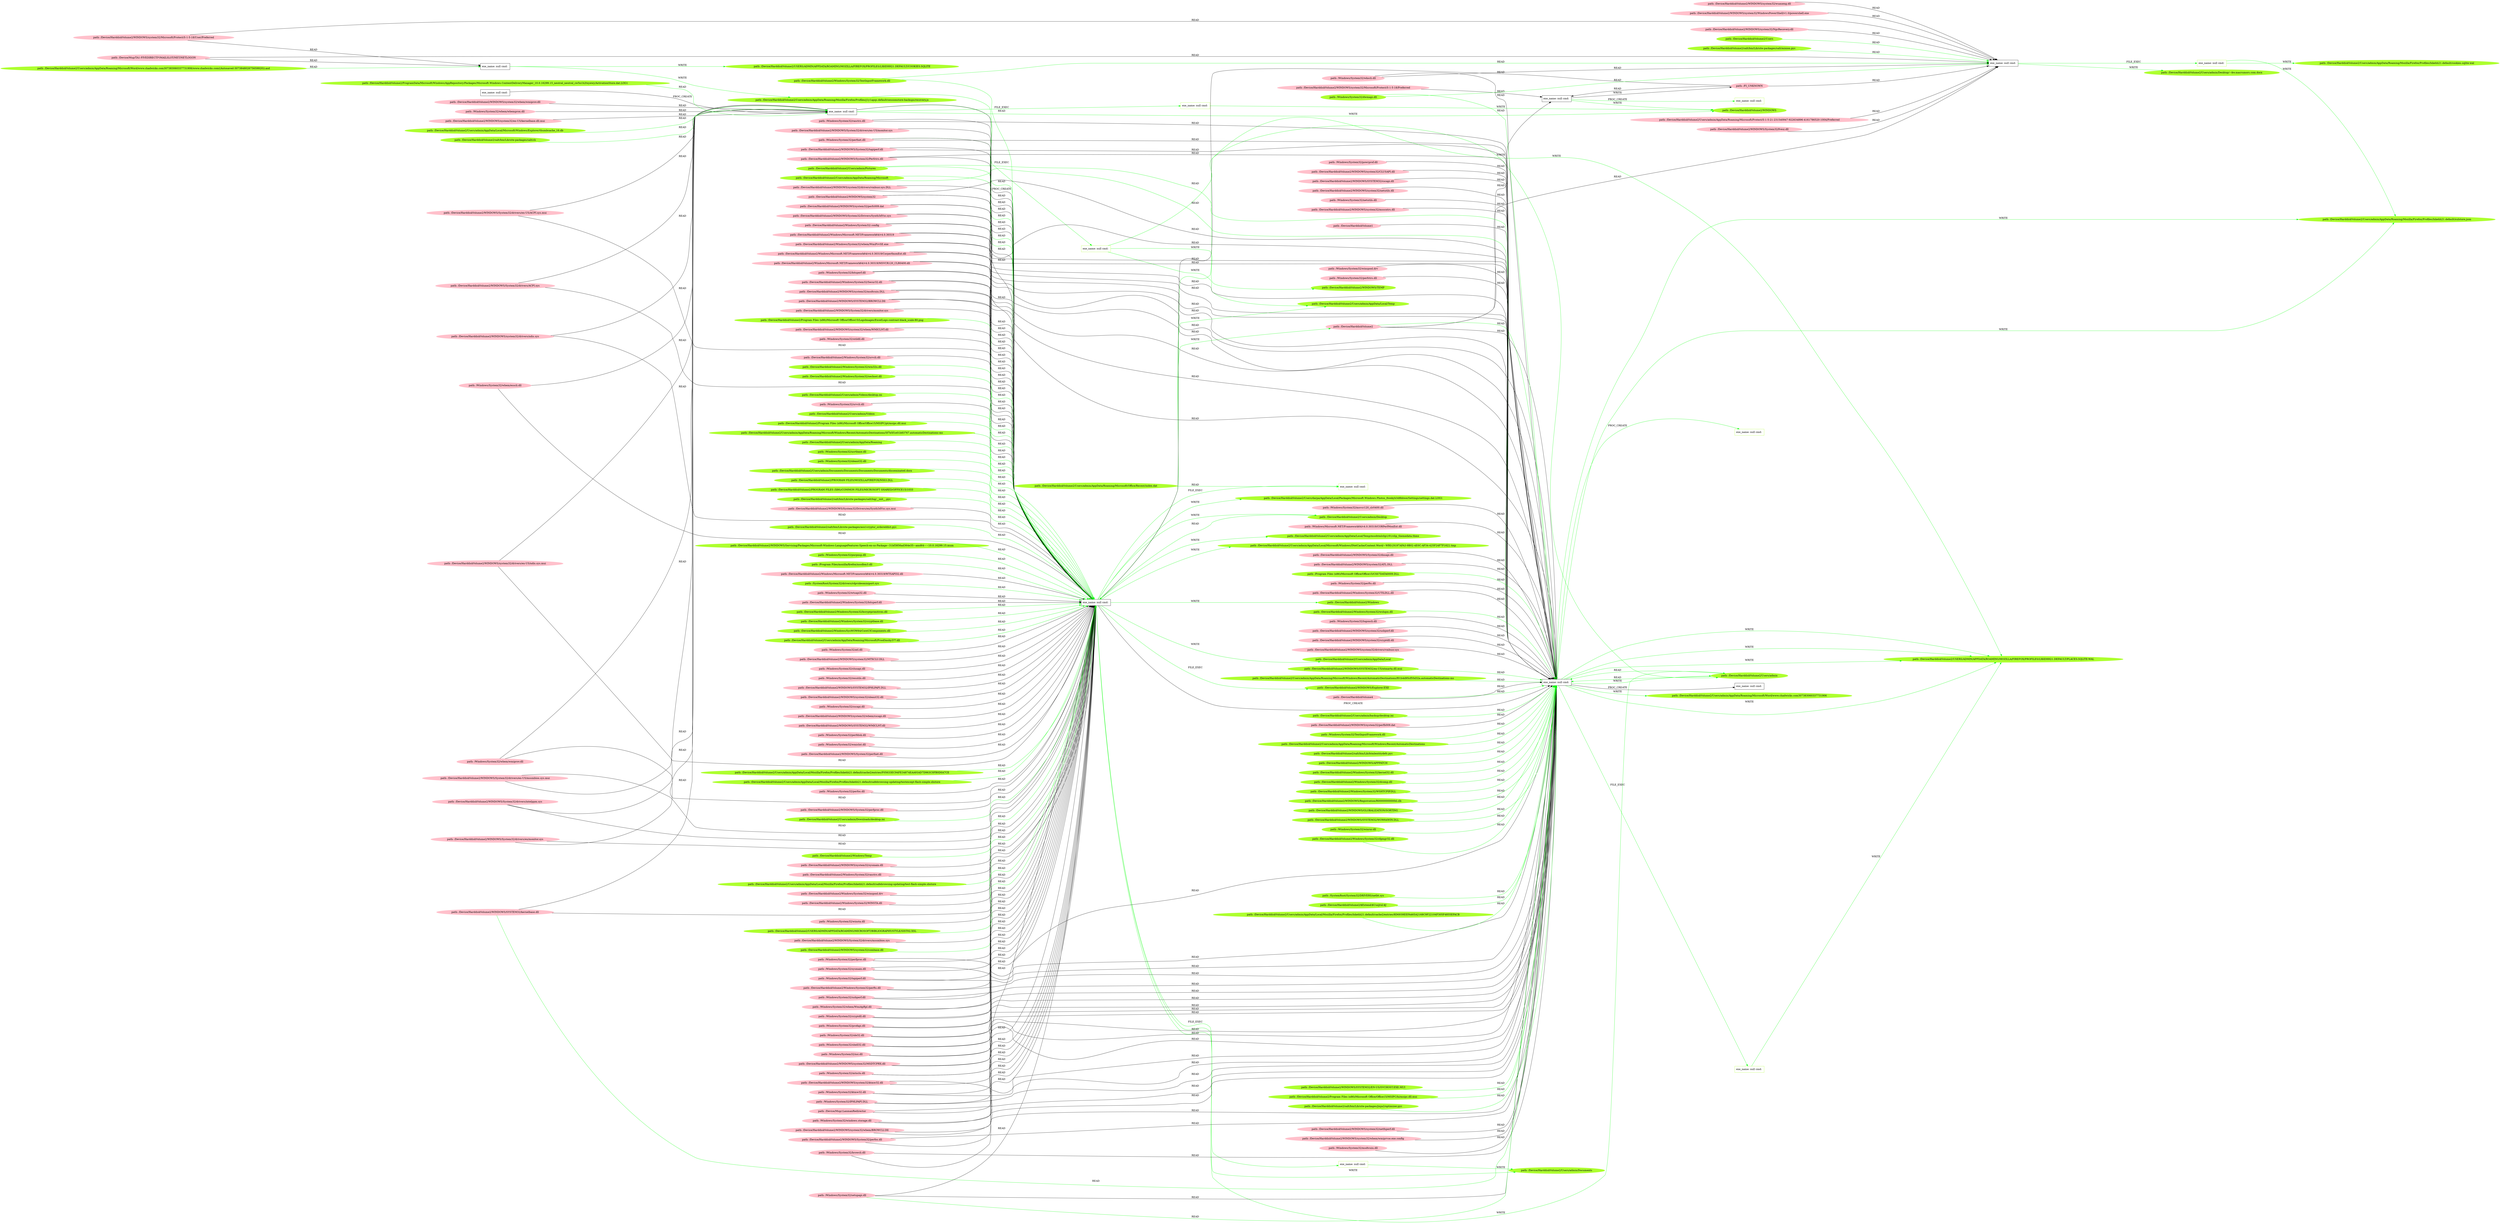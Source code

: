 digraph {
	rankdir=LR
	139 [label="exe_name: null cmd: " color=black shape=box style=solid]
	423 [label="exe_name: null cmd: " color=greenyellow shape=box style=solid]
	139 -> 423 [label=FILE_EXEC color=green]
	144 [label="exe_name: null cmd: " color=black shape=box style=solid]
	431 [label="exe_name: null cmd: " color=greenyellow shape=box style=solid]
	144 -> 431 [label=FILE_EXEC color=green]
	144 [label="exe_name: null cmd: " color=black shape=box style=solid]
	435 [label="exe_name: null cmd: " color=greenyellow shape=box style=solid]
	144 -> 435 [label=FILE_EXEC color=green]
	28 [label="exe_name: null cmd: " color=black shape=box style=solid]
	442 [label="exe_name: null cmd: " color=greenyellow shape=box style=solid]
	28 -> 442 [label=FILE_EXEC color=green]
	28 [label="exe_name: null cmd: " color=black shape=box style=solid]
	454 [label="exe_name: null cmd: " color=greenyellow shape=box style=solid]
	28 -> 454 [label=FILE_EXEC color=green]
	0 [label="exe_name: null cmd: " color=black shape=box style=solid]
	496 [label="exe_name: null cmd: " color=greenyellow shape=box style=solid]
	0 -> 496 [label=FILE_EXEC color=green]
	418 [label="path: /Device/HarddiskVolume2/Users/admin/AppData/Roaming/Mozilla/Firefox/Profiles/j1y1apqs.default/sessionstore-backups/recovery.js" color=greenyellow shape=oval style=filled]
	28 [label="exe_name: null cmd: " color=black shape=box style=solid]
	418 -> 28 [label=READ color=green]
	129 [label="exe_name: null cmd: " color=black shape=box style=solid]
	418 [label="path: /Device/HarddiskVolume2/Users/admin/AppData/Roaming/Mozilla/Firefox/Profiles/j1y1apqs.default/sessionstore-backups/recovery.js" color=greenyellow shape=oval style=filled]
	129 -> 418 [label=WRITE color=green]
	433 [label="path: /Device/HarddiskVolume2/Users/admin" color=greenyellow shape=oval style=filled]
	0 [label="exe_name: null cmd: " color=black shape=box style=solid]
	433 -> 0 [label=READ color=green]
	366 [label="path: /Device/HarddiskVolume2" color=pink shape=oval style=filled]
	0 [label="exe_name: null cmd: " color=black shape=box style=solid]
	366 -> 0 [label=READ color=green]
	520 [label="path: /Device/HarddiskVolume2/Users/admin/AppData/Roaming/Microsoft/Windows/Recent/AutomaticDestinations/f01b4d95cf55d32a.automaticDestinations-ms" color=greenyellow shape=oval style=filled]
	0 [label="exe_name: null cmd: " color=black shape=box style=solid]
	520 -> 0 [label=READ color=green]
	347 [label="path: /Device/HarddiskVolume2/WINDOWS/system32/Microsoft/Protect/S-1-5-18/User/Preferred" color=pink shape=oval style=filled]
	129 [label="exe_name: null cmd: " color=black shape=box style=solid]
	347 -> 129 [label=READ color=black]
	464 [label="path: /Device/HarddiskVolume2/WINDOWS/system32/combase.dll" color=greenyellow shape=oval style=filled]
	28 [label="exe_name: null cmd: " color=black shape=box style=solid]
	464 -> 28 [label=READ color=green]
	318 [label="path: /Windows/System32/perfnet.dll" color=pink shape=oval style=filled]
	28 [label="exe_name: null cmd: " color=black shape=box style=solid]
	318 -> 28 [label=READ color=green]
	55 [label="exe_name: null cmd: " color=black shape=box style=solid]
	144 [label="exe_name: null cmd: " color=black shape=box style=solid]
	55 -> 144 [label=PROC_CREATE color=black]
	347 [label="path: /Device/HarddiskVolume2/WINDOWS/system32/Microsoft/Protect/S-1-5-18/User/Preferred" color=pink shape=oval style=filled]
	139 [label="exe_name: null cmd: " color=black shape=box style=solid]
	347 -> 139 [label=READ color=black]
	410 [label="path: /Device/HarddiskVolume2/WINDOWS/system32/wbem/wmiprov.dll" color=pink shape=oval style=filled]
	144 [label="exe_name: null cmd: " color=black shape=box style=solid]
	410 -> 144 [label=READ color=black]
	181 [label="path: /Windows/System32/wbem/wmiprov.dll" color=pink shape=oval style=filled]
	144 [label="exe_name: null cmd: " color=black shape=box style=solid]
	181 -> 144 [label=READ color=black]
	256 [label="path: /Windows/System32/wbem/wbemprox.dll" color=pink shape=oval style=filled]
	144 [label="exe_name: null cmd: " color=black shape=box style=solid]
	256 -> 144 [label=READ color=black]
	281 [label="path: /Device/HarddiskVolume2/WINDOWS/SYSTEM32/kernelbase.dll" color=pink shape=oval style=filled]
	144 [label="exe_name: null cmd: " color=black shape=box style=solid]
	281 -> 144 [label=READ color=black]
	251 [label="path: /Device/HarddiskVolume2/WINDOWS/System32/drivers/en-US/ACPI.sys.mui" color=pink shape=oval style=filled]
	144 [label="exe_name: null cmd: " color=black shape=box style=solid]
	251 -> 144 [label=READ color=black]
	334 [label="path: /Device/HarddiskVolume2/WINDOWS/System32/drivers/ACPI.sys" color=pink shape=oval style=filled]
	144 [label="exe_name: null cmd: " color=black shape=box style=solid]
	334 -> 144 [label=READ color=black]
	387 [label="path: /Device/HarddiskVolume2/WINDOWS/system32/en-US/kernelbase.dll.mui" color=pink shape=oval style=filled]
	144 [label="exe_name: null cmd: " color=black shape=box style=solid]
	387 -> 144 [label=READ color=black]
	193 [label="path: /Device/HarddiskVolume2/WINDOWS/system32/drivers/ndis.sys" color=pink shape=oval style=filled]
	144 [label="exe_name: null cmd: " color=black shape=box style=solid]
	193 -> 144 [label=READ color=black]
	405 [label="path: /Device/HarddiskVolume2/WINDOWS/system32/drivers/en-US/ndis.sys.mui" color=pink shape=oval style=filled]
	144 [label="exe_name: null cmd: " color=black shape=box style=solid]
	405 -> 144 [label=READ color=black]
	338 [label="path: /Device/HarddiskVolume2/WINDOWS/System32/drivers/en-US/mssmbios.sys.mui" color=pink shape=oval style=filled]
	144 [label="exe_name: null cmd: " color=black shape=box style=solid]
	338 -> 144 [label=READ color=black]
	397 [label="path: /Device/HarddiskVolume2/WINDOWS/System32/drivers/intelppm.sys" color=pink shape=oval style=filled]
	144 [label="exe_name: null cmd: " color=black shape=box style=solid]
	397 -> 144 [label=READ color=black]
	233 [label="path: /Device/HarddiskVolume2/WINDOWS/System32/drivers/en/monitor.sys" color=pink shape=oval style=filled]
	144 [label="exe_name: null cmd: " color=black shape=box style=solid]
	233 -> 144 [label=READ color=black]
	216 [label="path: /Device/HarddiskVolume4" color=pink shape=oval style=filled]
	0 [label="exe_name: null cmd: " color=black shape=box style=solid]
	216 -> 0 [label=READ color=green]
	492 [label="path: /Device/HarddiskVolume2/Users/admin/backup/desktop.ini" color=greenyellow shape=oval style=filled]
	0 [label="exe_name: null cmd: " color=black shape=box style=solid]
	492 -> 0 [label=READ color=green]
	421 [label="path: /Device/HarddiskVolume2/Windows/System32/TextInputFramework.dll" color=greenyellow shape=oval style=filled]
	139 [label="exe_name: null cmd: " color=black shape=box style=solid]
	421 -> 139 [label=READ color=green]
	532 [label="path: /Windows/System32/TextInputFramework.dll" color=greenyellow shape=oval style=filled]
	0 [label="exe_name: null cmd: " color=black shape=box style=solid]
	532 -> 0 [label=READ color=green]
	445 [label="path: /Device/HarddiskVolume2/Windows/System32/win32u.dll" color=greenyellow shape=oval style=filled]
	28 [label="exe_name: null cmd: " color=black shape=box style=solid]
	445 -> 28 [label=READ color=green]
	366 [label="path: /Device/HarddiskVolume2" color=pink shape=oval style=filled]
	139 [label="exe_name: null cmd: " color=black shape=box style=solid]
	366 -> 139 [label=READ color=black]
	281 [label="path: /Device/HarddiskVolume2/WINDOWS/SYSTEM32/kernelbase.dll" color=pink shape=oval style=filled]
	0 [label="exe_name: null cmd: " color=black shape=box style=solid]
	281 -> 0 [label=READ color=green]
	441 [label="path: /Device/HarddiskVolume2/Windows/System32/sechost.dll" color=greenyellow shape=oval style=filled]
	28 [label="exe_name: null cmd: " color=black shape=box style=solid]
	441 -> 28 [label=READ color=green]
	54 [label="path: /Device/HarddiskVolume2/WINDOWS/system32/Microsoft/Protect/S-1-5-18/Preferred" color=pink shape=oval style=filled]
	142 [label="exe_name: null cmd: " color=black shape=box style=solid]
	54 -> 142 [label=READ color=black]
	344 [label="path: /Windows/System32/wbem/esscli.dll" color=pink shape=oval style=filled]
	144 [label="exe_name: null cmd: " color=black shape=box style=solid]
	344 -> 144 [label=READ color=black]
	511 [label="path: /Device/HarddiskVolume2/Users/admin/AppData/Roaming/Microsoft/Windows/Recent/AutomaticDestinations" color=greenyellow shape=oval style=filled]
	0 [label="exe_name: null cmd: " color=black shape=box style=solid]
	511 -> 0 [label=READ color=green]
	469 [label="path: /Device/HarddiskVolume2/Users/admin/Videos/desktop.ini" color=greenyellow shape=oval style=filled]
	28 [label="exe_name: null cmd: " color=black shape=box style=solid]
	469 -> 28 [label=READ color=green]
	487 [label="path: /Device/HarddiskVolume2/Users/admin/Pictures" color=greenyellow shape=oval style=filled]
	0 [label="exe_name: null cmd: " color=black shape=box style=solid]
	487 -> 0 [label=READ color=green]
	341 [label="path: /Device/HarddiskVolume2/Users/admin/AppData/Roaming/Microsoft/Protect/S-1-5-21-231540947-922634896-4161786520-1004/Preferred" color=pink shape=oval style=filled]
	139 [label="exe_name: null cmd: " color=black shape=box style=solid]
	341 -> 139 [label=READ color=black]
	485 [label="path: /Device/HarddiskVolume2/Users/admin/Videos" color=greenyellow shape=oval style=filled]
	28 [label="exe_name: null cmd: " color=black shape=box style=solid]
	485 -> 28 [label=READ color=green]
	487 [label="path: /Device/HarddiskVolume2/Users/admin/Pictures" color=greenyellow shape=oval style=filled]
	28 [label="exe_name: null cmd: " color=black shape=box style=solid]
	487 -> 28 [label=READ color=green]
	495 [label="path: /Device/HarddiskVolume2/WINDOWS/APPPATCH" color=greenyellow shape=oval style=filled]
	0 [label="exe_name: null cmd: " color=black shape=box style=solid]
	495 -> 0 [label=READ color=green]
	517 [label="path: /Device/HarddiskVolume2/Windows/System32/kernel32.dll" color=greenyellow shape=oval style=filled]
	0 [label="exe_name: null cmd: " color=black shape=box style=solid]
	517 -> 0 [label=READ color=green]
	491 [label="path: /Device/HarddiskVolume2/Windows/System32/dcomp.dll" color=greenyellow shape=oval style=filled]
	0 [label="exe_name: null cmd: " color=black shape=box style=solid]
	491 -> 0 [label=READ color=green]
	38 [label="path: /Device/HarddiskVolume2/WINDOWS/System32/fveui.dll" color=pink shape=oval style=filled]
	139 [label="exe_name: null cmd: " color=black shape=box style=solid]
	38 -> 139 [label=READ color=black]
	36 [label="path: /Device/HarddiskVolume2/WINDOWS/system32/wuaueng.dll" color=pink shape=oval style=filled]
	139 [label="exe_name: null cmd: " color=black shape=box style=solid]
	36 -> 139 [label=READ color=black]
	83 [label="path: /Device/HarddiskVolume2/WINDOWS/system32/WindowsPowerShell/v1.0/powershell.exe" color=pink shape=oval style=filled]
	139 [label="exe_name: null cmd: " color=black shape=box style=solid]
	83 -> 139 [label=READ color=black]
	33 [label="path: /Device/HarddiskVolume2/WINDOWS/system32/NgcRecovery.dll" color=pink shape=oval style=filled]
	139 [label="exe_name: null cmd: " color=black shape=box style=solid]
	33 -> 139 [label=READ color=black]
	382 [label="path: /Windows/System32/wkscli.dll" color=pink shape=oval style=filled]
	139 [label="exe_name: null cmd: " color=black shape=box style=solid]
	382 -> 139 [label=READ color=black]
	354 [label="path: /Device/Mup/TA1-FIVEDIRECTI*/MAILSLOT/NET/NETLOGON" color=pink shape=oval style=filled]
	139 [label="exe_name: null cmd: " color=black shape=box style=solid]
	354 -> 139 [label=READ color=black]
	438 [label="path: /Device/HarddiskVolume2/Users/admin/AppData/Local/Microsoft/Windows/Explorer/thumbcache_16.db" color=greenyellow shape=oval style=filled]
	144 [label="exe_name: null cmd: " color=black shape=box style=solid]
	438 -> 144 [label=READ color=green]
	359 [label="path: /FI_UNKNOWN" color=pink shape=oval style=filled]
	139 [label="exe_name: null cmd: " color=black shape=box style=solid]
	359 -> 139 [label=READ color=black]
	475 [label="path: /Device/HarddiskVolume2/Users/admin/AppData/Roaming/Microsoft" color=greenyellow shape=oval style=filled]
	0 [label="exe_name: null cmd: " color=black shape=box style=solid]
	475 -> 0 [label=READ color=green]
	462 [label="path: /Device/HarddiskVolume2/Users/admin/AppData/Roaming/Microsoft/Windows/Recent/AutomaticDestinations/5f7b5f1e01b83767.automaticDestinations-ms" color=greenyellow shape=oval style=filled]
	28 [label="exe_name: null cmd: " color=black shape=box style=solid]
	462 -> 28 [label=READ color=green]
	499 [label="path: /Device/HarddiskVolume2/Windows/System32/WSHTCPIP.DLL" color=greenyellow shape=oval style=filled]
	0 [label="exe_name: null cmd: " color=black shape=box style=solid]
	499 -> 0 [label=READ color=green]
	144 [label="exe_name: null cmd: " color=black shape=box style=solid]
	28 [label="exe_name: null cmd: " color=black shape=box style=solid]
	144 -> 28 [label=PROC_CREATE color=black]
	475 [label="path: /Device/HarddiskVolume2/Users/admin/AppData/Roaming/Microsoft" color=greenyellow shape=oval style=filled]
	28 [label="exe_name: null cmd: " color=black shape=box style=solid]
	475 -> 28 [label=READ color=green]
	419 [label="path: /Device/HarddiskVolume2/Users" color=greenyellow shape=oval style=filled]
	139 [label="exe_name: null cmd: " color=black shape=box style=solid]
	419 -> 139 [label=READ color=green]
	476 [label="path: /Device/HarddiskVolume2/Users/admin/AppData/Roaming" color=greenyellow shape=oval style=filled]
	28 [label="exe_name: null cmd: " color=black shape=box style=solid]
	476 -> 28 [label=READ color=green]
	366 [label="path: /Device/HarddiskVolume2" color=pink shape=oval style=filled]
	142 [label="exe_name: null cmd: " color=black shape=box style=solid]
	366 -> 142 [label=READ color=black]
	504 [label="path: /Device/HarddiskVolume2/WINDOWS/GLOBALIZATION/SORTING" color=greenyellow shape=oval style=filled]
	0 [label="exe_name: null cmd: " color=black shape=box style=solid]
	504 -> 0 [label=READ color=green]
	482 [label="path: /Windows/System32/ucrtbase.dll" color=greenyellow shape=oval style=filled]
	28 [label="exe_name: null cmd: " color=black shape=box style=solid]
	482 -> 28 [label=READ color=green]
	459 [label="path: /Windows/System32/oleaut32.dll" color=greenyellow shape=oval style=filled]
	28 [label="exe_name: null cmd: " color=black shape=box style=solid]
	459 -> 28 [label=READ color=green]
	142 [label="exe_name: null cmd: " color=black shape=box style=solid]
	359 [label="path: /FI_UNKNOWN" color=pink shape=oval style=filled]
	142 -> 359 [label=WRITE color=black]
	359 [label="path: /FI_UNKNOWN" color=pink shape=oval style=filled]
	142 [label="exe_name: null cmd: " color=black shape=box style=solid]
	359 -> 142 [label=READ color=black]
	171 [label="path: /Device/HarddiskVolume2/WINDOWS/system32/drivers/vmbusr.sys.DLL" color=pink shape=oval style=filled]
	28 [label="exe_name: null cmd: " color=black shape=box style=solid]
	171 -> 28 [label=READ color=black]
	197 [label="path: /Device/HarddiskVolume2/WINDOWS/system32" color=pink shape=oval style=filled]
	28 [label="exe_name: null cmd: " color=black shape=box style=solid]
	197 -> 28 [label=READ color=black]
	271 [label="path: /Device/HarddiskVolume2/WINDOWS/system32/perfc009.dat" color=pink shape=oval style=filled]
	28 [label="exe_name: null cmd: " color=black shape=box style=solid]
	271 -> 28 [label=READ color=black]
	322 [label="path: /Device/HarddiskVolume2/WINDOWS/System32/Drivers/Synth3dVsc.sys" color=pink shape=oval style=filled]
	28 [label="exe_name: null cmd: " color=black shape=box style=solid]
	322 -> 28 [label=READ color=black]
	333 [label="path: /Device/HarddiskVolume2/WINDOWS/System32/Drivers/en/Synth3dVsc.sys.mui" color=pink shape=oval style=filled]
	28 [label="exe_name: null cmd: " color=black shape=box style=solid]
	333 -> 28 [label=READ color=black]
	375 [label="path: /Device/HarddiskVolume2/Windows/System32/.config" color=pink shape=oval style=filled]
	28 [label="exe_name: null cmd: " color=black shape=box style=solid]
	375 -> 28 [label=READ color=black]
	211 [label="path: /Device/HarddiskVolume2/Windows/Microsoft.NET/Framework64/v4.0.30319" color=pink shape=oval style=filled]
	28 [label="exe_name: null cmd: " color=black shape=box style=solid]
	211 -> 28 [label=READ color=black]
	312 [label="path: /Device/HarddiskVolume2/Windows/System32/wbem/WmiPrvSE.exe" color=pink shape=oval style=filled]
	28 [label="exe_name: null cmd: " color=black shape=box style=solid]
	312 -> 28 [label=READ color=black]
	288 [label="path: /Device/HarddiskVolume2/Windows/Microsoft.NET/Framework64/v4.0.30319/CorperfmonExt.dll" color=pink shape=oval style=filled]
	28 [label="exe_name: null cmd: " color=black shape=box style=solid]
	288 -> 28 [label=READ color=black]
	47 [label="path: /Device/HarddiskVolume2/Windows/Microsoft.NET/Framework64/v4.0.30319/WTSAPI32.dll" color=pink shape=oval style=filled]
	28 [label="exe_name: null cmd: " color=black shape=box style=solid]
	47 -> 28 [label=READ color=black]
	286 [label="path: /Device/HarddiskVolume2/Windows/Microsoft.NET/Framework64/v4.0.30319/MSVCR120_CLR0400.dll" color=pink shape=oval style=filled]
	28 [label="exe_name: null cmd: " color=black shape=box style=solid]
	286 -> 28 [label=READ color=black]
	122 [label="path: /Windows/System32/wtsapi32.dll" color=pink shape=oval style=filled]
	28 [label="exe_name: null cmd: " color=black shape=box style=solid]
	122 -> 28 [label=READ color=black]
	295 [label="path: /Device/HarddiskVolume2/Windows/System32/bitsperf.dll" color=pink shape=oval style=filled]
	28 [label="exe_name: null cmd: " color=black shape=box style=solid]
	295 -> 28 [label=READ color=black]
	167 [label="path: /Windows/System32/bitsperf.dll" color=pink shape=oval style=filled]
	28 [label="exe_name: null cmd: " color=black shape=box style=solid]
	167 -> 28 [label=READ color=black]
	191 [label="path: /Device/HarddiskVolume2/Windows/System32/Secur32.dll" color=pink shape=oval style=filled]
	28 [label="exe_name: null cmd: " color=black shape=box style=solid]
	191 -> 28 [label=READ color=black]
	324 [label="path: /Device/HarddiskVolume2/WINDOWS/system32/msdtcuiu.DLL" color=pink shape=oval style=filled]
	28 [label="exe_name: null cmd: " color=black shape=box style=solid]
	324 -> 28 [label=READ color=black]
	163 [label="path: /Windows/System32/windows.storage.dll" color=pink shape=oval style=filled]
	28 [label="exe_name: null cmd: " color=black shape=box style=solid]
	163 -> 28 [label=READ color=black]
	189 [label="path: /Windows/System32/profapi.dll" color=pink shape=oval style=filled]
	28 [label="exe_name: null cmd: " color=black shape=box style=solid]
	189 -> 28 [label=READ color=black]
	284 [label="path: /Windows/System32/ole32.dll" color=pink shape=oval style=filled]
	28 [label="exe_name: null cmd: " color=black shape=box style=solid]
	284 -> 28 [label=READ color=black]
	316 [label="path: /Windows/System32/shell32.dll" color=pink shape=oval style=filled]
	28 [label="exe_name: null cmd: " color=black shape=box style=solid]
	316 -> 28 [label=READ color=black]
	231 [label="path: /Windows/System32/nsi.dll" color=pink shape=oval style=filled]
	28 [label="exe_name: null cmd: " color=black shape=box style=solid]
	231 -> 28 [label=READ color=black]
	205 [label="path: /Device/HarddiskVolume2/WINDOWS/system32/MSDTCPRX.dll" color=pink shape=oval style=filled]
	28 [label="exe_name: null cmd: " color=black shape=box style=solid]
	205 -> 28 [label=READ color=black]
	379 [label="path: /Windows/System32/atl.dll" color=pink shape=oval style=filled]
	28 [label="exe_name: null cmd: " color=black shape=box style=solid]
	379 -> 28 [label=READ color=black]
	199 [label="path: /Device/HarddiskVolume2/WINDOWS/system32/MTXCLU.DLL" color=pink shape=oval style=filled]
	28 [label="exe_name: null cmd: " color=black shape=box style=solid]
	199 -> 28 [label=READ color=black]
	390 [label="path: /Windows/System32/mtxclu.dll" color=pink shape=oval style=filled]
	28 [label="exe_name: null cmd: " color=black shape=box style=solid]
	390 -> 28 [label=READ color=black]
	145 [label="path: /Windows/System32/clusapi.dll" color=pink shape=oval style=filled]
	28 [label="exe_name: null cmd: " color=black shape=box style=solid]
	145 -> 28 [label=READ color=black]
	217 [label="path: /Device/HarddiskVolume2/WINDOWS/system32/ktmw32.dll" color=pink shape=oval style=filled]
	28 [label="exe_name: null cmd: " color=black shape=box style=solid]
	217 -> 28 [label=READ color=black]
	219 [label="path: /Windows/System32/resutils.dll" color=pink shape=oval style=filled]
	28 [label="exe_name: null cmd: " color=black shape=box style=solid]
	219 -> 28 [label=READ color=black]
	267 [label="path: /Windows/System32/ktmw32.dll" color=pink shape=oval style=filled]
	28 [label="exe_name: null cmd: " color=black shape=box style=solid]
	267 -> 28 [label=READ color=black]
	175 [label="path: /Windows/System32/IPHLPAPI.DLL" color=pink shape=oval style=filled]
	28 [label="exe_name: null cmd: " color=black shape=box style=solid]
	175 -> 28 [label=READ color=black]
	309 [label="path: /Device/HarddiskVolume2/WINDOWS/SYSTEM32/IPHLPAPI.DLL" color=pink shape=oval style=filled]
	28 [label="exe_name: null cmd: " color=black shape=box style=solid]
	309 -> 28 [label=READ color=black]
	177 [label="path: /Device/HarddiskVolume2/WINDOWS/system32/oleaut32.dll" color=pink shape=oval style=filled]
	28 [label="exe_name: null cmd: " color=black shape=box style=solid]
	177 -> 28 [label=READ color=black]
	281 [label="path: /Device/HarddiskVolume2/WINDOWS/SYSTEM32/kernelbase.dll" color=pink shape=oval style=filled]
	28 [label="exe_name: null cmd: " color=black shape=box style=solid]
	281 -> 28 [label=READ color=black]
	371 [label="path: /Windows/System32/cscapi.dll" color=pink shape=oval style=filled]
	28 [label="exe_name: null cmd: " color=black shape=box style=solid]
	371 -> 28 [label=READ color=black]
	411 [label="path: /Device/HarddiskVolume2/WINDOWS/system32/wbem/cscapi.dll" color=pink shape=oval style=filled]
	28 [label="exe_name: null cmd: " color=black shape=box style=solid]
	411 -> 28 [label=READ color=black]
	78 [label="path: /Device/HarddiskVolume2/WINDOWS/SYSTEM32/WMICLNT.dll" color=pink shape=oval style=filled]
	28 [label="exe_name: null cmd: " color=black shape=box style=solid]
	78 -> 28 [label=READ color=black]
	357 [label="path: /Windows/System32/perfdisk.dll" color=pink shape=oval style=filled]
	28 [label="exe_name: null cmd: " color=black shape=box style=solid]
	357 -> 28 [label=READ color=black]
	45 [label="path: /Windows/System32/wmiclnt.dll" color=pink shape=oval style=filled]
	28 [label="exe_name: null cmd: " color=black shape=box style=solid]
	45 -> 28 [label=READ color=black]
	156 [label="path: /Device/HarddiskVolume2/WINDOWS/System32/perfnet.dll" color=pink shape=oval style=filled]
	28 [label="exe_name: null cmd: " color=black shape=box style=solid]
	156 -> 28 [label=READ color=black]
	318 [label="path: /Windows/System32/perfnet.dll" color=pink shape=oval style=filled]
	28 [label="exe_name: null cmd: " color=black shape=box style=solid]
	318 -> 28 [label=READ color=black]
	241 [label="path: /Device/Mup/;LanmanRedirector" color=pink shape=oval style=filled]
	28 [label="exe_name: null cmd: " color=black shape=box style=solid]
	241 -> 28 [label=READ color=black]
	359 [label="path: /FI_UNKNOWN" color=pink shape=oval style=filled]
	28 [label="exe_name: null cmd: " color=black shape=box style=solid]
	359 -> 28 [label=READ color=black]
	239 [label="path: /Windows/System32/browcli.dll" color=pink shape=oval style=filled]
	28 [label="exe_name: null cmd: " color=black shape=box style=solid]
	239 -> 28 [label=READ color=black]
	279 [label="path: /Device/HarddiskVolume2/WINDOWS/SYSTEM32/BROWCLI.Dll" color=pink shape=oval style=filled]
	28 [label="exe_name: null cmd: " color=black shape=box style=solid]
	279 -> 28 [label=READ color=black]
	384 [label="path: /Device/HarddiskVolume2/WINDOWS/system32/wbem/BROWCLI.Dll" color=pink shape=oval style=filled]
	28 [label="exe_name: null cmd: " color=black shape=box style=solid]
	384 -> 28 [label=READ color=black]
	298 [label="path: /Device/HarddiskVolume2/WINDOWS/System32/perfos.dll" color=pink shape=oval style=filled]
	28 [label="exe_name: null cmd: " color=black shape=box style=solid]
	298 -> 28 [label=READ color=black]
	300 [label="path: /Windows/System32/perfos.dll" color=pink shape=oval style=filled]
	28 [label="exe_name: null cmd: " color=black shape=box style=solid]
	300 -> 28 [label=READ color=black]
	222 [label="path: /Device/HarddiskVolume2/WINDOWS/System32/perfproc.dll" color=pink shape=oval style=filled]
	28 [label="exe_name: null cmd: " color=black shape=box style=solid]
	222 -> 28 [label=READ color=black]
	237 [label="path: /Windows/System32/perfproc.dll" color=pink shape=oval style=filled]
	28 [label="exe_name: null cmd: " color=black shape=box style=solid]
	237 -> 28 [label=READ color=black]
	173 [label="path: /Windows/System32/sysmain.dll" color=pink shape=oval style=filled]
	28 [label="exe_name: null cmd: " color=black shape=box style=solid]
	173 -> 28 [label=READ color=black]
	179 [label="path: /Device/HarddiskVolume2/WINDOWS/system32/sysmain.dll" color=pink shape=oval style=filled]
	28 [label="exe_name: null cmd: " color=black shape=box style=solid]
	179 -> 28 [label=READ color=black]
	254 [label="path: /Device/HarddiskVolume2/Windows/System32/rasctrs.dll" color=pink shape=oval style=filled]
	28 [label="exe_name: null cmd: " color=black shape=box style=solid]
	254 -> 28 [label=READ color=black]
	259 [label="path: /Windows/System32/rasctrs.dll" color=pink shape=oval style=filled]
	28 [label="exe_name: null cmd: " color=black shape=box style=solid]
	259 -> 28 [label=READ color=black]
	224 [label="path: /Device/HarddiskVolume2/Windows/System32/winspool.drv" color=pink shape=oval style=filled]
	28 [label="exe_name: null cmd: " color=black shape=box style=solid]
	224 -> 28 [label=READ color=black]
	403 [label="path: /Device/HarddiskVolume2/WINDOWS/System32/tapiperf.dll" color=pink shape=oval style=filled]
	28 [label="exe_name: null cmd: " color=black shape=box style=solid]
	403 -> 28 [label=READ color=black]
	304 [label="path: /Device/HarddiskVolume2/WINDOWS/System32/Perfctrs.dll" color=pink shape=oval style=filled]
	28 [label="exe_name: null cmd: " color=black shape=box style=solid]
	304 -> 28 [label=READ color=black]
	330 [label="path: /Windows/System32/tapiperf.dll" color=pink shape=oval style=filled]
	28 [label="exe_name: null cmd: " color=black shape=box style=solid]
	330 -> 28 [label=READ color=black]
	311 [label="path: /Device/HarddiskVolume2/Windows/System32/WINSTA.dll" color=pink shape=oval style=filled]
	28 [label="exe_name: null cmd: " color=black shape=box style=solid]
	311 -> 28 [label=READ color=black]
	377 [label="path: /Device/HarddiskVolume2/Windows/System32/perfts.dll" color=pink shape=oval style=filled]
	28 [label="exe_name: null cmd: " color=black shape=box style=solid]
	377 -> 28 [label=READ color=black]
	291 [label="path: /Windows/System32/winsta.dll" color=pink shape=oval style=filled]
	28 [label="exe_name: null cmd: " color=black shape=box style=solid]
	291 -> 28 [label=READ color=black]
	336 [label="path: /Windows/System32/usbperf.dll" color=pink shape=oval style=filled]
	28 [label="exe_name: null cmd: " color=black shape=box style=solid]
	336 -> 28 [label=READ color=black]
	296 [label="path: /Windows/System32/wbem/WmiApRpl.dll" color=pink shape=oval style=filled]
	28 [label="exe_name: null cmd: " color=black shape=box style=solid]
	296 -> 28 [label=READ color=black]
	249 [label="path: /Windows/System32/cryptdll.dll" color=pink shape=oval style=filled]
	28 [label="exe_name: null cmd: " color=black shape=box style=solid]
	249 -> 28 [label=READ color=black]
	450 [label="path: /Device/HarddiskVolume2/USERS/ADMIN/APPDATA/ROAMING/MICROSOFT/BIBLIOGRAPHY/STYLE/SIST02.XSL" color=greenyellow shape=oval style=filled]
	28 [label="exe_name: null cmd: " color=black shape=box style=solid]
	450 -> 28 [label=READ color=green]
	354 [label="path: /Device/Mup/TA1-FIVEDIRECTI*/MAILSLOT/NET/NETLOGON" color=pink shape=oval style=filled]
	129 [label="exe_name: null cmd: " color=black shape=box style=solid]
	354 -> 129 [label=READ color=black]
	524 [label="path: /Device/HarddiskVolume2/WINDOWS/SYSTEM32/EN-US/SVCHOST.EXE.MUI" color=greenyellow shape=oval style=filled]
	0 [label="exe_name: null cmd: " color=black shape=box style=solid]
	524 -> 0 [label=READ color=green]
	457 [label="path: /Device/HarddiskVolume2/Users/admin/Desktop" color=greenyellow shape=oval style=filled]
	28 [label="exe_name: null cmd: " color=black shape=box style=solid]
	457 -> 28 [label=READ color=green]
	181 [label="path: /Windows/System32/wbem/wmiprov.dll" color=pink shape=oval style=filled]
	28 [label="exe_name: null cmd: " color=black shape=box style=solid]
	181 -> 28 [label=READ color=black]
	344 [label="path: /Windows/System32/wbem/esscli.dll" color=pink shape=oval style=filled]
	28 [label="exe_name: null cmd: " color=black shape=box style=solid]
	344 -> 28 [label=READ color=black]
	251 [label="path: /Device/HarddiskVolume2/WINDOWS/System32/drivers/en-US/ACPI.sys.mui" color=pink shape=oval style=filled]
	28 [label="exe_name: null cmd: " color=black shape=box style=solid]
	251 -> 28 [label=READ color=black]
	334 [label="path: /Device/HarddiskVolume2/WINDOWS/System32/drivers/ACPI.sys" color=pink shape=oval style=filled]
	28 [label="exe_name: null cmd: " color=black shape=box style=solid]
	334 -> 28 [label=READ color=black]
	193 [label="path: /Device/HarddiskVolume2/WINDOWS/system32/drivers/ndis.sys" color=pink shape=oval style=filled]
	28 [label="exe_name: null cmd: " color=black shape=box style=solid]
	193 -> 28 [label=READ color=black]
	258 [label="path: /Device/HarddiskVolume2/WINDOWS/System32/drivers/mssmbios.sys" color=pink shape=oval style=filled]
	28 [label="exe_name: null cmd: " color=black shape=box style=solid]
	258 -> 28 [label=READ color=black]
	338 [label="path: /Device/HarddiskVolume2/WINDOWS/System32/drivers/en-US/mssmbios.sys.mui" color=pink shape=oval style=filled]
	28 [label="exe_name: null cmd: " color=black shape=box style=solid]
	338 -> 28 [label=READ color=black]
	405 [label="path: /Device/HarddiskVolume2/WINDOWS/system32/drivers/en-US/ndis.sys.mui" color=pink shape=oval style=filled]
	28 [label="exe_name: null cmd: " color=black shape=box style=solid]
	405 -> 28 [label=READ color=black]
	225 [label="path: /Device/HarddiskVolume2/WINDOWS/System32/drivers/en-US/monitor.sys" color=pink shape=oval style=filled]
	28 [label="exe_name: null cmd: " color=black shape=box style=solid]
	225 -> 28 [label=READ color=black]
	233 [label="path: /Device/HarddiskVolume2/WINDOWS/System32/drivers/en/monitor.sys" color=pink shape=oval style=filled]
	28 [label="exe_name: null cmd: " color=black shape=box style=solid]
	233 -> 28 [label=READ color=black]
	392 [label="path: /Device/HarddiskVolume2/WINDOWS/System32/drivers/monitor.sys" color=pink shape=oval style=filled]
	28 [label="exe_name: null cmd: " color=black shape=box style=solid]
	392 -> 28 [label=READ color=black]
	397 [label="path: /Device/HarddiskVolume2/WINDOWS/System32/drivers/intelppm.sys" color=pink shape=oval style=filled]
	28 [label="exe_name: null cmd: " color=black shape=box style=solid]
	397 -> 28 [label=READ color=black]
	506 [label="path: /Device/HarddiskVolume2/Program Files (x86)/Microsoft Office/Office15/MSIPC/hi/msipc.dll.mui" color=greenyellow shape=oval style=filled]
	0 [label="exe_name: null cmd: " color=black shape=box style=solid]
	506 -> 0 [label=READ color=green]
	470 [label="path: /Device/HarddiskVolume2/Program Files (x86)/Microsoft Office/Office15/LogoImages/ExcelLogo.contrast-black_scale-80.png" color=greenyellow shape=oval style=filled]
	28 [label="exe_name: null cmd: " color=black shape=box style=solid]
	470 -> 28 [label=READ color=green]
	437 [label="path: /Device/HarddiskVolume2/salt/bin/Lib/site-packages/salt/cli" color=greenyellow shape=oval style=filled]
	144 [label="exe_name: null cmd: " color=black shape=box style=solid]
	437 -> 144 [label=READ color=green]
	494 [label="path: /Device/HarddiskVolume2/salt/bin/Lib/site-packages/jinja2/optimizer.pyc" color=greenyellow shape=oval style=filled]
	0 [label="exe_name: null cmd: " color=black shape=box style=solid]
	494 -> 0 [label=READ color=green]
	421 [label="path: /Device/HarddiskVolume2/Windows/System32/TextInputFramework.dll" color=greenyellow shape=oval style=filled]
	28 [label="exe_name: null cmd: " color=black shape=box style=solid]
	421 -> 28 [label=READ color=green]
	138 [label="path: /Device/HarddiskVolume2/WINDOWS/system32/wbem/WMICLNT.dll" color=pink shape=oval style=filled]
	28 [label="exe_name: null cmd: " color=black shape=box style=solid]
	138 -> 28 [label=READ color=black]
	273 [label="path: /Windows/System32/utildll.dll" color=pink shape=oval style=filled]
	28 [label="exe_name: null cmd: " color=black shape=box style=solid]
	273 -> 28 [label=READ color=black]
	116 [label="path: /Device/HarddiskVolume2/Windows/System32/srvcli.dll" color=pink shape=oval style=filled]
	28 [label="exe_name: null cmd: " color=black shape=box style=solid]
	116 -> 28 [label=READ color=black]
	49 [label="path: /Windows/System32/srvcli.dll" color=pink shape=oval style=filled]
	28 [label="exe_name: null cmd: " color=black shape=box style=solid]
	49 -> 28 [label=READ color=black]
	159 [label="path: /Windows/System32/setupapi.dll" color=pink shape=oval style=filled]
	28 [label="exe_name: null cmd: " color=black shape=box style=solid]
	159 -> 28 [label=READ color=black]
	28 [label="exe_name: null cmd: " color=black shape=box style=solid]
	0 [label="exe_name: null cmd: " color=black shape=box style=solid]
	28 -> 0 [label=PROC_CREATE color=black]
	237 [label="path: /Windows/System32/perfproc.dll" color=pink shape=oval style=filled]
	0 [label="exe_name: null cmd: " color=black shape=box style=solid]
	237 -> 0 [label=READ color=black]
	265 [label="path: /Device/HarddiskVolume2/WINDOWS/system32/netfxperf.dll" color=pink shape=oval style=filled]
	0 [label="exe_name: null cmd: " color=black shape=box style=solid]
	265 -> 0 [label=READ color=black]
	375 [label="path: /Device/HarddiskVolume2/Windows/System32/.config" color=pink shape=oval style=filled]
	0 [label="exe_name: null cmd: " color=black shape=box style=solid]
	375 -> 0 [label=READ color=black]
	211 [label="path: /Device/HarddiskVolume2/Windows/Microsoft.NET/Framework64/v4.0.30319" color=pink shape=oval style=filled]
	0 [label="exe_name: null cmd: " color=black shape=box style=solid]
	211 -> 0 [label=READ color=black]
	227 [label="path: /Device/HarddiskVolume2/WINDOWS/system32/wbem/wmiprvse.exe.config" color=pink shape=oval style=filled]
	0 [label="exe_name: null cmd: " color=black shape=box style=solid]
	227 -> 0 [label=READ color=black]
	312 [label="path: /Device/HarddiskVolume2/Windows/System32/wbem/WmiPrvSE.exe" color=pink shape=oval style=filled]
	0 [label="exe_name: null cmd: " color=black shape=box style=solid]
	312 -> 0 [label=READ color=black]
	167 [label="path: /Windows/System32/bitsperf.dll" color=pink shape=oval style=filled]
	0 [label="exe_name: null cmd: " color=black shape=box style=solid]
	167 -> 0 [label=READ color=black]
	191 [label="path: /Device/HarddiskVolume2/Windows/System32/Secur32.dll" color=pink shape=oval style=filled]
	0 [label="exe_name: null cmd: " color=black shape=box style=solid]
	191 -> 0 [label=READ color=black]
	324 [label="path: /Device/HarddiskVolume2/WINDOWS/system32/msdtcuiu.DLL" color=pink shape=oval style=filled]
	0 [label="exe_name: null cmd: " color=black shape=box style=solid]
	324 -> 0 [label=READ color=black]
	293 [label="path: /Windows/System32/msdtcuiu.dll" color=pink shape=oval style=filled]
	0 [label="exe_name: null cmd: " color=black shape=box style=solid]
	293 -> 0 [label=READ color=black]
	284 [label="path: /Windows/System32/ole32.dll" color=pink shape=oval style=filled]
	0 [label="exe_name: null cmd: " color=black shape=box style=solid]
	284 -> 0 [label=READ color=black]
	316 [label="path: /Windows/System32/shell32.dll" color=pink shape=oval style=filled]
	0 [label="exe_name: null cmd: " color=black shape=box style=solid]
	316 -> 0 [label=READ color=black]
	163 [label="path: /Windows/System32/windows.storage.dll" color=pink shape=oval style=filled]
	0 [label="exe_name: null cmd: " color=black shape=box style=solid]
	163 -> 0 [label=READ color=black]
	169 [label="path: /Windows/System32/powrprof.dll" color=pink shape=oval style=filled]
	0 [label="exe_name: null cmd: " color=black shape=box style=solid]
	169 -> 0 [label=READ color=black]
	189 [label="path: /Windows/System32/profapi.dll" color=pink shape=oval style=filled]
	0 [label="exe_name: null cmd: " color=black shape=box style=solid]
	189 -> 0 [label=READ color=black]
	390 [label="path: /Windows/System32/mtxclu.dll" color=pink shape=oval style=filled]
	0 [label="exe_name: null cmd: " color=black shape=box style=solid]
	390 -> 0 [label=READ color=black]
	302 [label="path: /Device/HarddiskVolume2/WINDOWS/system32/CLUSAPI.dll" color=pink shape=oval style=filled]
	0 [label="exe_name: null cmd: " color=black shape=box style=solid]
	302 -> 0 [label=READ color=black]
	175 [label="path: /Windows/System32/IPHLPAPI.DLL" color=pink shape=oval style=filled]
	0 [label="exe_name: null cmd: " color=black shape=box style=solid]
	175 -> 0 [label=READ color=black]
	382 [label="path: /Windows/System32/wkscli.dll" color=pink shape=oval style=filled]
	0 [label="exe_name: null cmd: " color=black shape=box style=solid]
	382 -> 0 [label=READ color=black]
	158 [label="path: /Device/HarddiskVolume2/WINDOWS/SYSTEM32/cscapi.dll" color=pink shape=oval style=filled]
	0 [label="exe_name: null cmd: " color=black shape=box style=solid]
	158 -> 0 [label=READ color=black]
	186 [label="path: /Device/HarddiskVolume2/WINDOWS/system32/netutils.dll" color=pink shape=oval style=filled]
	0 [label="exe_name: null cmd: " color=black shape=box style=solid]
	186 -> 0 [label=READ color=black]
	264 [label="path: /Windows/System32/netutils.dll" color=pink shape=oval style=filled]
	0 [label="exe_name: null cmd: " color=black shape=box style=solid]
	264 -> 0 [label=READ color=black]
	214 [label="path: /Device/HarddiskVolume2/WINDOWS/system32/msscntrs.dll" color=pink shape=oval style=filled]
	0 [label="exe_name: null cmd: " color=black shape=box style=solid]
	214 -> 0 [label=READ color=black]
	166 [label="path: /Device/HarddiskVolume1" color=pink shape=oval style=filled]
	0 [label="exe_name: null cmd: " color=black shape=box style=solid]
	166 -> 0 [label=READ color=black]
	216 [label="path: /Device/HarddiskVolume4" color=pink shape=oval style=filled]
	0 [label="exe_name: null cmd: " color=black shape=box style=solid]
	216 -> 0 [label=READ color=black]
	366 [label="path: /Device/HarddiskVolume2" color=pink shape=oval style=filled]
	0 [label="exe_name: null cmd: " color=black shape=box style=solid]
	366 -> 0 [label=READ color=black]
	241 [label="path: /Device/Mup/;LanmanRedirector" color=pink shape=oval style=filled]
	0 [label="exe_name: null cmd: " color=black shape=box style=solid]
	241 -> 0 [label=READ color=black]
	279 [label="path: /Device/HarddiskVolume2/WINDOWS/SYSTEM32/BROWCLI.Dll" color=pink shape=oval style=filled]
	0 [label="exe_name: null cmd: " color=black shape=box style=solid]
	279 -> 0 [label=READ color=black]
	318 [label="path: /Windows/System32/perfnet.dll" color=pink shape=oval style=filled]
	0 [label="exe_name: null cmd: " color=black shape=box style=solid]
	318 -> 0 [label=READ color=black]
	384 [label="path: /Device/HarddiskVolume2/WINDOWS/system32/wbem/BROWCLI.Dll" color=pink shape=oval style=filled]
	0 [label="exe_name: null cmd: " color=black shape=box style=solid]
	384 -> 0 [label=READ color=black]
	239 [label="path: /Windows/System32/browcli.dll" color=pink shape=oval style=filled]
	0 [label="exe_name: null cmd: " color=black shape=box style=solid]
	239 -> 0 [label=READ color=black]
	298 [label="path: /Device/HarddiskVolume2/WINDOWS/System32/perfos.dll" color=pink shape=oval style=filled]
	0 [label="exe_name: null cmd: " color=black shape=box style=solid]
	298 -> 0 [label=READ color=black]
	173 [label="path: /Windows/System32/sysmain.dll" color=pink shape=oval style=filled]
	0 [label="exe_name: null cmd: " color=black shape=box style=solid]
	173 -> 0 [label=READ color=black]
	259 [label="path: /Windows/System32/rasctrs.dll" color=pink shape=oval style=filled]
	0 [label="exe_name: null cmd: " color=black shape=box style=solid]
	259 -> 0 [label=READ color=black]
	245 [label="path: /Windows/System32/winspool.drv" color=pink shape=oval style=filled]
	0 [label="exe_name: null cmd: " color=black shape=box style=solid]
	245 -> 0 [label=READ color=black]
	403 [label="path: /Device/HarddiskVolume2/WINDOWS/System32/tapiperf.dll" color=pink shape=oval style=filled]
	0 [label="exe_name: null cmd: " color=black shape=box style=solid]
	403 -> 0 [label=READ color=black]
	330 [label="path: /Windows/System32/tapiperf.dll" color=pink shape=oval style=filled]
	0 [label="exe_name: null cmd: " color=black shape=box style=solid]
	330 -> 0 [label=READ color=black]
	304 [label="path: /Device/HarddiskVolume2/WINDOWS/System32/Perfctrs.dll" color=pink shape=oval style=filled]
	0 [label="exe_name: null cmd: " color=black shape=box style=solid]
	304 -> 0 [label=READ color=black]
	388 [label="path: /Windows/System32/perfctrs.dll" color=pink shape=oval style=filled]
	0 [label="exe_name: null cmd: " color=black shape=box style=solid]
	388 -> 0 [label=READ color=black]
	236 [label="path: /Windows/System32/perfts.dll" color=pink shape=oval style=filled]
	0 [label="exe_name: null cmd: " color=black shape=box style=solid]
	236 -> 0 [label=READ color=black]
	377 [label="path: /Device/HarddiskVolume2/Windows/System32/perfts.dll" color=pink shape=oval style=filled]
	0 [label="exe_name: null cmd: " color=black shape=box style=solid]
	377 -> 0 [label=READ color=black]
	159 [label="path: /Windows/System32/setupapi.dll" color=pink shape=oval style=filled]
	0 [label="exe_name: null cmd: " color=black shape=box style=solid]
	159 -> 0 [label=READ color=black]
	408 [label="path: /Device/HarddiskVolume2/Windows/System32/UTILDLL.dll" color=pink shape=oval style=filled]
	0 [label="exe_name: null cmd: " color=black shape=box style=solid]
	408 -> 0 [label=READ color=black]
	150 [label="path: /Windows/System32/logoncli.dll" color=pink shape=oval style=filled]
	0 [label="exe_name: null cmd: " color=black shape=box style=solid]
	150 -> 0 [label=READ color=black]
	276 [label="path: /Device/HarddiskVolume2/WINDOWS/system32/usbperf.dll" color=pink shape=oval style=filled]
	0 [label="exe_name: null cmd: " color=black shape=box style=solid]
	276 -> 0 [label=READ color=black]
	336 [label="path: /Windows/System32/usbperf.dll" color=pink shape=oval style=filled]
	0 [label="exe_name: null cmd: " color=black shape=box style=solid]
	336 -> 0 [label=READ color=black]
	296 [label="path: /Windows/System32/wbem/WmiApRpl.dll" color=pink shape=oval style=filled]
	0 [label="exe_name: null cmd: " color=black shape=box style=solid]
	296 -> 0 [label=READ color=black]
	249 [label="path: /Windows/System32/cryptdll.dll" color=pink shape=oval style=filled]
	0 [label="exe_name: null cmd: " color=black shape=box style=solid]
	249 -> 0 [label=READ color=black]
	402 [label="path: /Device/HarddiskVolume2/WINDOWS/system32/cryptdll.dll" color=pink shape=oval style=filled]
	0 [label="exe_name: null cmd: " color=black shape=box style=solid]
	402 -> 0 [label=READ color=black]
	171 [label="path: /Device/HarddiskVolume2/WINDOWS/system32/drivers/vmbusr.sys.DLL" color=pink shape=oval style=filled]
	0 [label="exe_name: null cmd: " color=black shape=box style=solid]
	171 -> 0 [label=READ color=black]
	314 [label="path: /Device/HarddiskVolume2/WINDOWS/system32/drivers/vmbusr.sys" color=pink shape=oval style=filled]
	0 [label="exe_name: null cmd: " color=black shape=box style=solid]
	314 -> 0 [label=READ color=black]
	197 [label="path: /Device/HarddiskVolume2/WINDOWS/system32" color=pink shape=oval style=filled]
	0 [label="exe_name: null cmd: " color=black shape=box style=solid]
	197 -> 0 [label=READ color=black]
	271 [label="path: /Device/HarddiskVolume2/WINDOWS/system32/perfc009.dat" color=pink shape=oval style=filled]
	0 [label="exe_name: null cmd: " color=black shape=box style=solid]
	271 -> 0 [label=READ color=black]
	203 [label="path: /Device/HarddiskVolume2/WINDOWS/system32/perfh009.dat" color=pink shape=oval style=filled]
	0 [label="exe_name: null cmd: " color=black shape=box style=solid]
	203 -> 0 [label=READ color=black]
	322 [label="path: /Device/HarddiskVolume2/WINDOWS/System32/Drivers/Synth3dVsc.sys" color=pink shape=oval style=filled]
	0 [label="exe_name: null cmd: " color=black shape=box style=solid]
	322 -> 0 [label=READ color=black]
	196 [label="path: /Windows/System32/msvcr120_clr0400.dll" color=pink shape=oval style=filled]
	0 [label="exe_name: null cmd: " color=black shape=box style=solid]
	196 -> 0 [label=READ color=black]
	286 [label="path: /Device/HarddiskVolume2/Windows/Microsoft.NET/Framework64/v4.0.30319/MSVCR120_CLR0400.dll" color=pink shape=oval style=filled]
	0 [label="exe_name: null cmd: " color=black shape=box style=solid]
	286 -> 0 [label=READ color=black]
	288 [label="path: /Device/HarddiskVolume2/Windows/Microsoft.NET/Framework64/v4.0.30319/CorperfmonExt.dll" color=pink shape=oval style=filled]
	0 [label="exe_name: null cmd: " color=black shape=box style=solid]
	288 -> 0 [label=READ color=black]
	343 [label="path: /Windows/Microsoft.NET/Framework64/v4.0.30319/CORPerfMonExt.dll" color=pink shape=oval style=filled]
	0 [label="exe_name: null cmd: " color=black shape=box style=solid]
	343 -> 0 [label=READ color=black]
	351 [label="path: /Device/HarddiskVolume2/WINDOWS/System32/dnsapi.dll" color=pink shape=oval style=filled]
	0 [label="exe_name: null cmd: " color=black shape=box style=solid]
	351 -> 0 [label=READ color=black]
	205 [label="path: /Device/HarddiskVolume2/WINDOWS/system32/MSDTCPRX.dll" color=pink shape=oval style=filled]
	0 [label="exe_name: null cmd: " color=black shape=box style=solid]
	205 -> 0 [label=READ color=black]
	230 [label="path: /Device/HarddiskVolume2/WINDOWS/system32/ATL.DLL" color=pink shape=oval style=filled]
	0 [label="exe_name: null cmd: " color=black shape=box style=solid]
	230 -> 0 [label=READ color=black]
	231 [label="path: /Windows/System32/nsi.dll" color=pink shape=oval style=filled]
	0 [label="exe_name: null cmd: " color=black shape=box style=solid]
	231 -> 0 [label=READ color=black]
	217 [label="path: /Device/HarddiskVolume2/WINDOWS/system32/ktmw32.dll" color=pink shape=oval style=filled]
	0 [label="exe_name: null cmd: " color=black shape=box style=solid]
	217 -> 0 [label=READ color=black]
	267 [label="path: /Windows/System32/ktmw32.dll" color=pink shape=oval style=filled]
	0 [label="exe_name: null cmd: " color=black shape=box style=solid]
	267 -> 0 [label=READ color=black]
	0 [label="exe_name: null cmd: " color=black shape=box style=solid]
	1 [label="exe_name: null cmd: " color=black shape=box style=solid]
	0 -> 1 [label=PROC_CREATE color=black]
	447 [label="path: /Device/HarddiskVolume2/Program Files (x86)/Microsoft Office/Office15/MSIPC/pt/msipc.dll.mui" color=greenyellow shape=oval style=filled]
	28 [label="exe_name: null cmd: " color=black shape=box style=solid]
	447 -> 28 [label=READ color=green]
	28 [label="exe_name: null cmd: " color=black shape=box style=solid]
	484 [label="path: /Device/HarddiskVolume2/WINDOWS/Explorer.EXE" color=greenyellow shape=oval style=filled]
	28 -> 484 [label=FILE_EXEC color=green]
	449 [label="path: /Device/HarddiskVolume2/Users/admin/Documents/Documents/Documents/Documents/disseminated.docx" color=greenyellow shape=oval style=filled]
	28 [label="exe_name: null cmd: " color=black shape=box style=solid]
	449 -> 28 [label=READ color=green]
	0 [label="exe_name: null cmd: " color=black shape=box style=solid]
	489 [label="path: /Device/HarddiskVolume2/USERS/ADMIN/APPDATA/ROAMING/MOZILLA/FIREFOX/PROFILES/LXKEHH21.DEFAULT/PLACES.SQLITE-WAL" color=greenyellow shape=oval style=filled]
	0 -> 489 [label=WRITE color=green]
	28 [label="exe_name: null cmd: " color=black shape=box style=solid]
	366 [label="path: /Device/HarddiskVolume2" color=pink shape=oval style=filled]
	28 -> 366 [label=WRITE color=green]
	512 [label="path: /Program Files (x86)/Microsoft Office/Office15/CSS7DATA0009.DLL" color=greenyellow shape=oval style=filled]
	0 [label="exe_name: null cmd: " color=black shape=box style=solid]
	512 -> 0 [label=READ color=green]
	435 [label="exe_name: null cmd: " color=greenyellow shape=box style=solid]
	428 [label="path: /Device/HarddiskVolume2/WINDOWS" color=greenyellow shape=oval style=filled]
	435 -> 428 [label=WRITE color=green]
	451 [label="path: /Device/HarddiskVolume2/PROGRAM FILES/MOZILLA/FIREFOX/NSS3.DLL" color=greenyellow shape=oval style=filled]
	28 [label="exe_name: null cmd: " color=black shape=box style=solid]
	451 -> 28 [label=READ color=green]
	429 [label="path: /Device/HarddiskVolume2/ProgramData/Microsoft/Windows/AppRepository/Packages/Microsoft.Windows.ContentDeliveryManager_10.0.16299.15_neutral_neutral_cw5n1h2txyewy/ActivationStore.dat.LOG1" color=greenyellow shape=oval style=filled]
	144 [label="exe_name: null cmd: " color=black shape=box style=solid]
	429 -> 144 [label=READ color=green]
	472 [label="path: /Device/HarddiskVolume2/PROGRAM FILES (X86)/COMMON FILES/MICROSOFT SHARED/OFFICE15/1033" color=greenyellow shape=oval style=filled]
	28 [label="exe_name: null cmd: " color=black shape=box style=solid]
	472 -> 28 [label=READ color=green]
	142 [label="exe_name: null cmd: " color=black shape=box style=solid]
	428 [label="path: /Device/HarddiskVolume2/WINDOWS" color=greenyellow shape=oval style=filled]
	142 -> 428 [label=WRITE color=green]
	474 [label="path: /Device/HarddiskVolume2/salt/bin/Lib/site-packages/salt/log/__init__.pyc" color=greenyellow shape=oval style=filled]
	28 [label="exe_name: null cmd: " color=black shape=box style=solid]
	474 -> 28 [label=READ color=green]
	471 [label="path: /Device/HarddiskVolume2/salt/bin/Lib/site-packages/asn1crypto/_ordereddict.pyc" color=greenyellow shape=oval style=filled]
	28 [label="exe_name: null cmd: " color=black shape=box style=solid]
	471 -> 28 [label=READ color=green]
	442 [label="exe_name: null cmd: " color=greenyellow shape=box style=solid]
	443 [label="path: /Device/HarddiskVolume2/Users/admin/Documents" color=greenyellow shape=oval style=filled]
	442 -> 443 [label=WRITE color=green]
	28 [label="exe_name: null cmd: " color=black shape=box style=solid]
	453 [label="path: /Device/HarddiskVolume2/Users/darpa/AppData/Local/Packages/Microsoft.Windows.Photos_8wekyb3d8bbwe/Settings/settings.dat.LOG1" color=greenyellow shape=oval style=filled]
	28 -> 453 [label=WRITE color=green]
	0 [label="exe_name: null cmd: " color=black shape=box style=solid]
	489 [label="path: /Device/HarddiskVolume2/USERS/ADMIN/APPDATA/ROAMING/MOZILLA/FIREFOX/PROFILES/LXKEHH21.DEFAULT/PLACES.SQLITE-WAL" color=greenyellow shape=oval style=filled]
	0 -> 489 [label=WRITE color=green]
	28 [label="exe_name: null cmd: " color=black shape=box style=solid]
	432 [label="path: /Device/HarddiskVolume2/Users/admin/AppData/Local/Temp" color=greenyellow shape=oval style=filled]
	28 -> 432 [label=WRITE color=green]
	139 [label="exe_name: null cmd: " color=black shape=box style=solid]
	422 [label="path: /Device/HarddiskVolume2/Users/admin/Desktop/~$w.macrumors.com.docx" color=greenyellow shape=oval style=filled]
	139 -> 422 [label=WRITE color=green]
	525 [label="path: /Device/HarddiskVolume2/Windows/System32/wshqos.dll" color=greenyellow shape=oval style=filled]
	0 [label="exe_name: null cmd: " color=black shape=box style=solid]
	525 -> 0 [label=READ color=green]
	519 [label="path: /Device/HarddiskVolume2/WINDOWS/SYSTEM32/en-US/ntmarta.dll.mui" color=greenyellow shape=oval style=filled]
	0 [label="exe_name: null cmd: " color=black shape=box style=solid]
	519 -> 0 [label=READ color=green]
	28 [label="exe_name: null cmd: " color=black shape=box style=solid]
	457 [label="path: /Device/HarddiskVolume2/Users/admin/Desktop" color=greenyellow shape=oval style=filled]
	28 -> 457 [label=WRITE color=green]
	490 [label="path: /Device/HarddiskVolume2/WINDOWS/Servicing/Packages/Microsoft-Windows-LanguageFeatures-Speech-en-us-Package~31bf3856ad364e35~amd64~~10.0.16299.15.mum" color=greenyellow shape=oval style=filled]
	28 [label="exe_name: null cmd: " color=black shape=box style=solid]
	490 -> 28 [label=READ color=green]
	28 [label="exe_name: null cmd: " color=black shape=box style=solid]
	489 [label="path: /Device/HarddiskVolume2/USERS/ADMIN/APPDATA/ROAMING/MOZILLA/FIREFOX/PROFILES/LXKEHH21.DEFAULT/PLACES.SQLITE-WAL" color=greenyellow shape=oval style=filled]
	28 -> 489 [label=WRITE color=green]
	431 [label="exe_name: null cmd: " color=greenyellow shape=box style=solid]
	432 [label="path: /Device/HarddiskVolume2/Users/admin/AppData/Local/Temp" color=greenyellow shape=oval style=filled]
	431 -> 432 [label=WRITE color=green]
	431 [label="exe_name: null cmd: " color=greenyellow shape=box style=solid]
	433 [label="path: /Device/HarddiskVolume2/Users/admin" color=greenyellow shape=oval style=filled]
	431 -> 433 [label=WRITE color=green]
	431 [label="exe_name: null cmd: " color=greenyellow shape=box style=solid]
	434 [label="path: /Device/HarddiskVolume2/WINDOWS/TEMP" color=greenyellow shape=oval style=filled]
	431 -> 434 [label=WRITE color=green]
	496 [label="exe_name: null cmd: " color=greenyellow shape=box style=solid]
	489 [label="path: /Device/HarddiskVolume2/USERS/ADMIN/APPDATA/ROAMING/MOZILLA/FIREFOX/PROFILES/LXKEHH21.DEFAULT/PLACES.SQLITE-WAL" color=greenyellow shape=oval style=filled]
	496 -> 489 [label=WRITE color=green]
	423 [label="exe_name: null cmd: " color=greenyellow shape=box style=solid]
	425 [label="path: /Device/HarddiskVolume2/Users/admin/AppData/Roaming/Mozilla/Firefox/Profiles/lxkehh21.default/cookies.sqlite-wal" color=greenyellow shape=oval style=filled]
	423 -> 425 [label=WRITE color=green]
	423 [label="exe_name: null cmd: " color=greenyellow shape=box style=solid]
	424 [label="path: /Device/HarddiskVolume2/Users/admin/AppData/Roaming/Mozilla/Firefox/Profiles/lxkehh21.default/xulstore.json" color=greenyellow shape=oval style=filled]
	423 -> 424 [label=WRITE color=green]
	528 [label="path: /Device/HarddiskVolume2/salt/bin/Lib/htmlentitydefs.pyc" color=greenyellow shape=oval style=filled]
	0 [label="exe_name: null cmd: " color=black shape=box style=solid]
	528 -> 0 [label=READ color=green]
	527 [label="path: /Device/HarddiskVolume2/WINDOWS/Registration/R00000000000d.clb" color=greenyellow shape=oval style=filled]
	0 [label="exe_name: null cmd: " color=black shape=box style=solid]
	527 -> 0 [label=READ color=green]
	509 [label="path: /Device/HarddiskVolume2/WINDOWS/SYSTEM32/WOW64WIN.DLL" color=greenyellow shape=oval style=filled]
	0 [label="exe_name: null cmd: " color=black shape=box style=solid]
	509 -> 0 [label=READ color=green]
	505 [label="path: /Windows/System32/winrnr.dll" color=greenyellow shape=oval style=filled]
	0 [label="exe_name: null cmd: " color=black shape=box style=solid]
	505 -> 0 [label=READ color=green]
	0 [label="exe_name: null cmd: " color=black shape=box style=solid]
	424 [label="path: /Device/HarddiskVolume2/Users/admin/AppData/Roaming/Mozilla/Firefox/Profiles/lxkehh21.default/xulstore.json" color=greenyellow shape=oval style=filled]
	0 -> 424 [label=WRITE color=green]
	0 [label="exe_name: null cmd: " color=black shape=box style=solid]
	424 [label="path: /Device/HarddiskVolume2/Users/admin/AppData/Roaming/Mozilla/Firefox/Profiles/lxkehh21.default/xulstore.json" color=greenyellow shape=oval style=filled]
	0 -> 424 [label=WRITE color=green]
	28 [label="exe_name: null cmd: " color=black shape=box style=solid]
	461 [label="path: /Device/HarddiskVolume2/Users/admin/AppData/Local/Temp/msohtmlclip1/01/clip_themedata.thmx" color=greenyellow shape=oval style=filled]
	28 -> 461 [label=WRITE color=green]
	0 [label="exe_name: null cmd: " color=black shape=box style=solid]
	489 [label="path: /Device/HarddiskVolume2/USERS/ADMIN/APPDATA/ROAMING/MOZILLA/FIREFOX/PROFILES/LXKEHH21.DEFAULT/PLACES.SQLITE-WAL" color=greenyellow shape=oval style=filled]
	0 -> 489 [label=WRITE color=green]
	481 [label="path: /Windows/System32/pnrpnsp.dll" color=greenyellow shape=oval style=filled]
	28 [label="exe_name: null cmd: " color=black shape=box style=solid]
	481 -> 28 [label=READ color=green]
	144 [label="exe_name: null cmd: " color=black shape=box style=solid]
	428 [label="path: /Device/HarddiskVolume2/WINDOWS" color=greenyellow shape=oval style=filled]
	144 -> 428 [label=WRITE color=green]
	28 [label="exe_name: null cmd: " color=black shape=box style=solid]
	433 [label="path: /Device/HarddiskVolume2/Users/admin" color=greenyellow shape=oval style=filled]
	28 -> 433 [label=WRITE color=green]
	416 [label="path: /Device/HarddiskVolume2/Users/admin/AppData/Roaming/Microsoft/Word/www.chadwicks.com307383060337731906/www.chadwicks.com((Autosaved-307384802675659920)).asd" color=greenyellow shape=oval style=filled]
	129 [label="exe_name: null cmd: " color=black shape=box style=solid]
	416 -> 129 [label=READ color=green]
	0 [label="exe_name: null cmd: " color=black shape=box style=solid]
	489 [label="path: /Device/HarddiskVolume2/USERS/ADMIN/APPDATA/ROAMING/MOZILLA/FIREFOX/PROFILES/LXKEHH21.DEFAULT/PLACES.SQLITE-WAL" color=greenyellow shape=oval style=filled]
	0 -> 489 [label=WRITE color=green]
	28 [label="exe_name: null cmd: " color=black shape=box style=solid]
	468 [label="path: /Device/HarddiskVolume2/Users/admin/AppData/Local/Microsoft/Windows/INetCache/Content.Word/~WRS{9197AFA3-9B02-4E0C-AF34-425F24F7F162}.tmp" color=greenyellow shape=oval style=filled]
	28 -> 468 [label=WRITE color=green]
	159 [label="path: /Windows/System32/setupapi.dll" color=pink shape=oval style=filled]
	0 [label="exe_name: null cmd: " color=black shape=box style=solid]
	159 -> 0 [label=READ color=green]
	420 [label="path: /Windows/System32/dwmapi.dll" color=greenyellow shape=oval style=filled]
	139 [label="exe_name: null cmd: " color=black shape=box style=solid]
	420 -> 139 [label=READ color=green]
	0 [label="exe_name: null cmd: " color=black shape=box style=solid]
	498 [label="path: /Device/HarddiskVolume2/Users/admin/AppData/Roaming/Microsoft/Word/www.chadwicks.com307383060337731906" color=greenyellow shape=oval style=filled]
	0 -> 498 [label=WRITE color=green]
	467 [label="path: /Program Files/mozilla/firefox/nssdbm3.dll" color=greenyellow shape=oval style=filled]
	28 [label="exe_name: null cmd: " color=black shape=box style=solid]
	467 -> 28 [label=READ color=green]
	142 [label="exe_name: null cmd: " color=black shape=box style=solid]
	427 [label="exe_name: null cmd: " color=greenyellow shape=box style=solid]
	142 -> 427 [label=PROC_CREATE color=green]
	488 [label="path: /SystemRoot/System32/drivers/rdpvideominiport.sys" color=greenyellow shape=oval style=filled]
	28 [label="exe_name: null cmd: " color=black shape=box style=solid]
	488 -> 28 [label=READ color=green]
	518 [label="path: /Device/HarddiskVolume2/Windows/System32/cfgmgr32.dll" color=greenyellow shape=oval style=filled]
	0 [label="exe_name: null cmd: " color=black shape=box style=solid]
	518 -> 0 [label=READ color=green]
	480 [label="path: /Device/HarddiskVolume2/Windows/System32/bcryptprimitives.dll" color=greenyellow shape=oval style=filled]
	28 [label="exe_name: null cmd: " color=black shape=box style=solid]
	480 -> 28 [label=READ color=green]
	516 [label="path: /SystemRoot/System32/DRIVERS/netbt.sys" color=greenyellow shape=oval style=filled]
	0 [label="exe_name: null cmd: " color=black shape=box style=solid]
	516 -> 0 [label=READ color=green]
	28 [label="exe_name: null cmd: " color=black shape=box style=solid]
	478 [label="path: /Device/HarddiskVolume2/Windows" color=greenyellow shape=oval style=filled]
	28 -> 478 [label=WRITE color=green]
	0 [label="exe_name: null cmd: " color=black shape=box style=solid]
	433 [label="path: /Device/HarddiskVolume2/Users/admin" color=greenyellow shape=oval style=filled]
	0 -> 433 [label=WRITE color=green]
	28 [label="exe_name: null cmd: " color=black shape=box style=solid]
	443 [label="path: /Device/HarddiskVolume2/Users/admin/Documents" color=greenyellow shape=oval style=filled]
	28 -> 443 [label=WRITE color=green]
	483 [label="path: /Device/HarddiskVolume2/Windows/System32/cryptbase.dll" color=greenyellow shape=oval style=filled]
	28 [label="exe_name: null cmd: " color=black shape=box style=solid]
	483 -> 28 [label=READ color=green]
	444 [label="path: /Device/HarddiskVolume2/Windows/SysWOW64/CoreUIComponents.dll" color=greenyellow shape=oval style=filled]
	28 [label="exe_name: null cmd: " color=black shape=box style=solid]
	444 -> 28 [label=READ color=green]
	448 [label="path: /Device/HarddiskVolume2/Users/admin/AppData/Roaming/Microsoft/Proof/mshy3??.dll" color=greenyellow shape=oval style=filled]
	28 [label="exe_name: null cmd: " color=black shape=box style=solid]
	448 -> 28 [label=READ color=green]
	420 [label="path: /Windows/System32/dwmapi.dll" color=greenyellow shape=oval style=filled]
	0 [label="exe_name: null cmd: " color=black shape=box style=solid]
	420 -> 0 [label=READ color=green]
	433 [label="path: /Device/HarddiskVolume2/Users/admin" color=greenyellow shape=oval style=filled]
	0 [label="exe_name: null cmd: " color=black shape=box style=solid]
	433 -> 0 [label=READ color=green]
	508 [label="path: /Device/HarddiskVolume2/$Extend/$UsnJrnl:$J" color=greenyellow shape=oval style=filled]
	0 [label="exe_name: null cmd: " color=black shape=box style=solid]
	508 -> 0 [label=READ color=green]
	426 [label="path: /Device/HarddiskVolume2/salt/bin/Lib/site-packages/salt/minion.pyc" color=greenyellow shape=oval style=filled]
	139 [label="exe_name: null cmd: " color=black shape=box style=solid]
	426 -> 139 [label=READ color=green]
	28 [label="exe_name: null cmd: " color=black shape=box style=solid]
	479 [label="path: /Device/HarddiskVolume2/Users/admin/AppData/Local" color=greenyellow shape=oval style=filled]
	28 -> 479 [label=WRITE color=green]
	0 [label="exe_name: null cmd: " color=black shape=box style=solid]
	530 [label="exe_name: null cmd: " color=greenyellow shape=box style=solid]
	0 -> 530 [label=PROC_CREATE color=green]
	466 [label="path: /Device/HarddiskVolume2/Users/admin/AppData/Local/Mozilla/Firefox/Profiles/lxkehh21.default/cache2/entries/F05633EC94FE34874EAA93AD7D963C0FB0D0A7CE" color=greenyellow shape=oval style=filled]
	28 [label="exe_name: null cmd: " color=black shape=box style=solid]
	466 -> 28 [label=READ color=green]
	526 [label="path: /Device/HarddiskVolume2/Users/admin/AppData/Local/Mozilla/Firefox/Profiles/lxkehh21.default/cache2/entries/8D6939EEFA465A2168C9F22104F305F4855EFACB" color=greenyellow shape=oval style=filled]
	0 [label="exe_name: null cmd: " color=black shape=box style=solid]
	526 -> 0 [label=READ color=green]
	129 [label="exe_name: null cmd: " color=black shape=box style=solid]
	417 [label="path: /Device/HarddiskVolume2/USERS/ADMIN/APPDATA/ROAMING/MOZILLA/FIREFOX/PROFILES/LXKEHH21.DEFAULT/COOKIES.SQLITE" color=greenyellow shape=oval style=filled]
	129 -> 417 [label=WRITE color=green]
	460 [label="path: /Device/HarddiskVolume2/Users/admin/AppData/Local/Mozilla/Firefox/Profiles/lxkehh21.default/safebrowsing-updating/testexcept-flash-simple.sbstore" color=greenyellow shape=oval style=filled]
	28 [label="exe_name: null cmd: " color=black shape=box style=solid]
	460 -> 28 [label=READ color=green]
	458 [label="path: /Device/HarddiskVolume2/Users/admin/Downloads/desktop.ini" color=greenyellow shape=oval style=filled]
	28 [label="exe_name: null cmd: " color=black shape=box style=solid]
	458 -> 28 [label=READ color=green]
	455 [label="path: /Device/HarddiskVolume2/Users/admin/AppData/Roaming/Microsoft/Office/Recent/index.dat" color=greenyellow shape=oval style=filled]
	454 [label="exe_name: null cmd: " color=greenyellow shape=box style=solid]
	455 -> 454 [label=READ color=green]
	463 [label="path: /Device/HarddiskVolume2/Windows/Temp" color=greenyellow shape=oval style=filled]
	28 [label="exe_name: null cmd: " color=black shape=box style=solid]
	463 -> 28 [label=READ color=green]
	452 [label="path: /Device/HarddiskVolume2/Users/admin/AppData/Local/Mozilla/Firefox/Profiles/lxkehh21.default/safebrowsing-updating/test-flash-simple.sbstore" color=greenyellow shape=oval style=filled]
	28 [label="exe_name: null cmd: " color=black shape=box style=solid]
	452 -> 28 [label=READ color=green]
}
